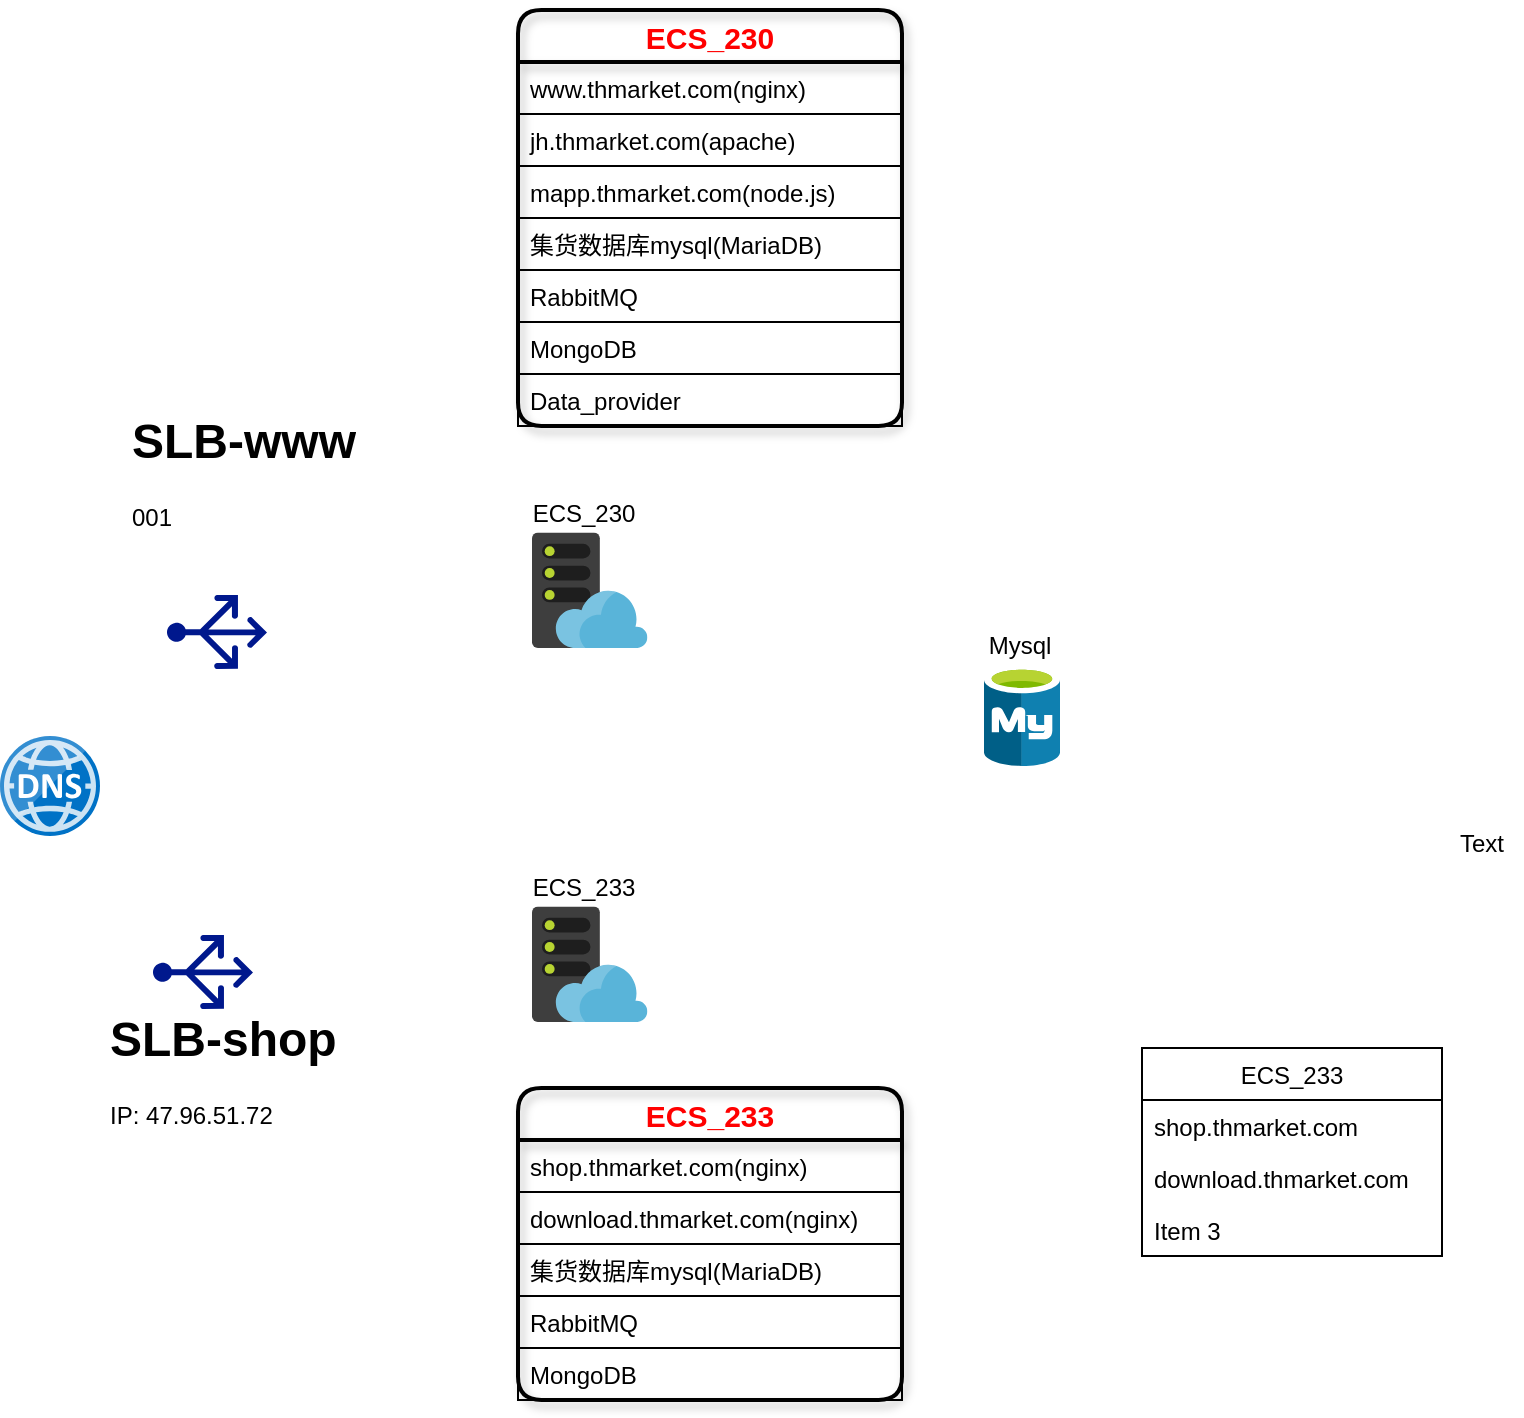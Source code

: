 <mxfile version="12.9.12" type="github">
  <diagram id="vUf6BWT9qRr7GdMB-Qx9" name="Page-1">
    <mxGraphModel dx="1422" dy="831" grid="1" gridSize="11" guides="1" tooltips="1" connect="1" arrows="1" fold="1" page="1" pageScale="1" pageWidth="827" pageHeight="1169" math="0" shadow="0">
      <root>
        <mxCell id="0" />
        <mxCell id="1" parent="0" />
        <mxCell id="cHvppmLcAdFgNXs0Xrr1-11" value="Text" style="text;html=1;strokeColor=none;fillColor=none;align=center;verticalAlign=middle;whiteSpace=wrap;rounded=0;" parent="1" vertex="1">
          <mxGeometry x="770" y="473" width="40" height="20" as="geometry" />
        </mxCell>
        <mxCell id="cHvppmLcAdFgNXs0Xrr1-27" value="" style="group" parent="1" vertex="1" connectable="0">
          <mxGeometry x="308" y="308" width="77" height="77" as="geometry" />
        </mxCell>
        <mxCell id="cHvppmLcAdFgNXs0Xrr1-2" value="" style="aspect=fixed;html=1;points=[];align=center;image;fontSize=12;image=img/lib/mscae/WebHosting.svg;" parent="cHvppmLcAdFgNXs0Xrr1-27" vertex="1">
          <mxGeometry x="7" y="19.25" width="57.75" height="57.75" as="geometry" />
        </mxCell>
        <mxCell id="cHvppmLcAdFgNXs0Xrr1-7" value="ECS_230" style="text;html=1;strokeColor=none;fillColor=none;align=center;verticalAlign=middle;whiteSpace=wrap;rounded=0;" parent="cHvppmLcAdFgNXs0Xrr1-27" vertex="1">
          <mxGeometry width="66" height="19.25" as="geometry" />
        </mxCell>
        <mxCell id="cHvppmLcAdFgNXs0Xrr1-29" value="" style="group" parent="1" vertex="1" connectable="0">
          <mxGeometry x="539" y="374" width="40" height="70" as="geometry" />
        </mxCell>
        <mxCell id="cHvppmLcAdFgNXs0Xrr1-1" value="" style="aspect=fixed;html=1;points=[];align=center;image;fontSize=12;image=img/lib/mscae/Azure_Database_for_MySQL_servers.svg;" parent="cHvppmLcAdFgNXs0Xrr1-29" vertex="1">
          <mxGeometry x="2" y="20" width="38" height="50" as="geometry" />
        </mxCell>
        <mxCell id="cHvppmLcAdFgNXs0Xrr1-12" value="&lt;div&gt;Mysql&lt;/div&gt;" style="text;html=1;strokeColor=none;fillColor=none;align=center;verticalAlign=middle;whiteSpace=wrap;rounded=0;" parent="cHvppmLcAdFgNXs0Xrr1-29" vertex="1">
          <mxGeometry width="40" height="20" as="geometry" />
        </mxCell>
        <mxCell id="cHvppmLcAdFgNXs0Xrr1-31" value="" style="aspect=fixed;pointerEvents=1;shadow=0;dashed=0;html=1;strokeColor=none;labelPosition=center;verticalLabelPosition=bottom;verticalAlign=top;align=center;fillColor=#00188D;shape=mxgraph.azure.load_balancer_generic;rounded=1;glass=0;comic=0;labelBackgroundColor=none;fontSize=15;fontColor=#FF0000;rotation=-90;" parent="1" vertex="1">
          <mxGeometry x="132" y="522" width="37" height="50" as="geometry" />
        </mxCell>
        <mxCell id="cHvppmLcAdFgNXs0Xrr1-35" value="" style="group" parent="1" vertex="1" connectable="0">
          <mxGeometry x="308" y="495" width="77" height="77" as="geometry" />
        </mxCell>
        <mxCell id="cHvppmLcAdFgNXs0Xrr1-36" value="" style="aspect=fixed;html=1;points=[];align=center;image;fontSize=12;image=img/lib/mscae/WebHosting.svg;" parent="cHvppmLcAdFgNXs0Xrr1-35" vertex="1">
          <mxGeometry x="7" y="19.25" width="57.75" height="57.75" as="geometry" />
        </mxCell>
        <mxCell id="cHvppmLcAdFgNXs0Xrr1-37" value="&lt;div&gt;ECS_233&lt;/div&gt;" style="text;html=1;strokeColor=none;fillColor=none;align=center;verticalAlign=middle;whiteSpace=wrap;rounded=0;" parent="cHvppmLcAdFgNXs0Xrr1-35" vertex="1">
          <mxGeometry width="66" height="19.25" as="geometry" />
        </mxCell>
        <mxCell id="ZZ2na8pF4SIIjjn5izW9-6" value="&lt;h1&gt;SLB-www&lt;/h1&gt;&lt;p&gt;001&lt;br&gt;&lt;/p&gt;" style="text;html=1;strokeColor=none;fillColor=none;spacing=5;spacingTop=-20;whiteSpace=wrap;overflow=hidden;rounded=0;" vertex="1" parent="1">
          <mxGeometry x="110" y="262" width="135" height="90" as="geometry" />
        </mxCell>
        <mxCell id="ZZ2na8pF4SIIjjn5izW9-7" value="" style="aspect=fixed;pointerEvents=1;shadow=0;dashed=0;html=1;strokeColor=none;labelPosition=center;verticalLabelPosition=bottom;verticalAlign=top;align=center;fillColor=#00188D;shape=mxgraph.azure.load_balancer_generic;rounded=1;glass=0;comic=0;labelBackgroundColor=none;fontSize=15;fontColor=#FF0000;rotation=-90;" vertex="1" parent="1">
          <mxGeometry x="139" y="352" width="37" height="50" as="geometry" />
        </mxCell>
        <mxCell id="ZZ2na8pF4SIIjjn5izW9-8" value="&lt;h1&gt;SLB-shop&lt;/h1&gt;&lt;div&gt;IP: &lt;span&gt;47.96.51.72&lt;/span&gt;&lt;/div&gt;" style="text;html=1;strokeColor=none;fillColor=none;spacing=5;spacingTop=-20;whiteSpace=wrap;overflow=hidden;rounded=0;" vertex="1" parent="1">
          <mxGeometry x="99" y="561" width="143" height="77" as="geometry" />
        </mxCell>
        <mxCell id="cHvppmLcAdFgNXs0Xrr1-18" value="ECS_233" style="swimlane;fontStyle=0;childLayout=stackLayout;horizontal=1;startSize=26;fillColor=none;horizontalStack=0;resizeParent=1;resizeParentMax=0;resizeLast=0;collapsible=1;marginBottom=0;" parent="1" vertex="1">
          <mxGeometry x="620" y="585" width="150" height="104" as="geometry" />
        </mxCell>
        <mxCell id="cHvppmLcAdFgNXs0Xrr1-19" value="shop.thmarket.com" style="text;strokeColor=none;fillColor=none;align=left;verticalAlign=top;spacingLeft=4;spacingRight=4;overflow=hidden;rotatable=0;points=[[0,0.5],[1,0.5]];portConstraint=eastwest;" parent="cHvppmLcAdFgNXs0Xrr1-18" vertex="1">
          <mxGeometry y="26" width="150" height="26" as="geometry" />
        </mxCell>
        <mxCell id="cHvppmLcAdFgNXs0Xrr1-20" value="download.thmarket.com" style="text;strokeColor=none;fillColor=none;align=left;verticalAlign=top;spacingLeft=4;spacingRight=4;overflow=hidden;rotatable=0;points=[[0,0.5],[1,0.5]];portConstraint=eastwest;" parent="cHvppmLcAdFgNXs0Xrr1-18" vertex="1">
          <mxGeometry y="52" width="150" height="26" as="geometry" />
        </mxCell>
        <mxCell id="cHvppmLcAdFgNXs0Xrr1-21" value="Item 3" style="text;strokeColor=none;fillColor=none;align=left;verticalAlign=top;spacingLeft=4;spacingRight=4;overflow=hidden;rotatable=0;points=[[0,0.5],[1,0.5]];portConstraint=eastwest;" parent="cHvppmLcAdFgNXs0Xrr1-18" vertex="1">
          <mxGeometry y="78" width="150" height="26" as="geometry" />
        </mxCell>
        <mxCell id="cHvppmLcAdFgNXs0Xrr1-41" value="ECS_233" style="swimlane;fontStyle=1;childLayout=stackLayout;horizontal=1;startSize=26;fillColor=none;horizontalStack=0;resizeParent=1;resizeParentMax=0;resizeLast=0;collapsible=1;marginBottom=0;rounded=1;glass=0;shadow=1;comic=0;strokeWidth=2;swimlaneFillColor=none;fontColor=#FF0000;fontSize=15;" parent="1" vertex="1">
          <mxGeometry x="308" y="605" width="192" height="156" as="geometry">
            <mxRectangle x="308" y="618" width="99" height="26" as="alternateBounds" />
          </mxGeometry>
        </mxCell>
        <mxCell id="cHvppmLcAdFgNXs0Xrr1-42" value="shop.thmarket.com(nginx)" style="text;strokeColor=#000000;fillColor=none;align=left;verticalAlign=top;spacingLeft=4;spacingRight=4;overflow=hidden;rotatable=0;points=[[0,0.5],[1,0.5]];portConstraint=eastwest;labelBorderColor=none;labelBackgroundColor=none;" parent="cHvppmLcAdFgNXs0Xrr1-41" vertex="1">
          <mxGeometry y="26" width="192" height="26" as="geometry" />
        </mxCell>
        <mxCell id="cHvppmLcAdFgNXs0Xrr1-43" value="download.thmarket.com(nginx)" style="text;strokeColor=#000000;fillColor=none;align=left;verticalAlign=top;spacingLeft=4;spacingRight=4;overflow=hidden;rotatable=0;points=[[0,0.5],[1,0.5]];portConstraint=eastwest;" parent="cHvppmLcAdFgNXs0Xrr1-41" vertex="1">
          <mxGeometry y="52" width="192" height="26" as="geometry" />
        </mxCell>
        <mxCell id="cHvppmLcAdFgNXs0Xrr1-45" value="集货数据库mysql(MariaDB)" style="text;strokeColor=#000000;fillColor=none;align=left;verticalAlign=top;spacingLeft=4;spacingRight=4;overflow=hidden;rotatable=0;points=[[0,0.5],[1,0.5]];portConstraint=eastwest;" parent="cHvppmLcAdFgNXs0Xrr1-41" vertex="1">
          <mxGeometry y="78" width="192" height="26" as="geometry" />
        </mxCell>
        <mxCell id="cHvppmLcAdFgNXs0Xrr1-46" value="RabbitMQ" style="text;strokeColor=#000000;fillColor=none;align=left;verticalAlign=top;spacingLeft=4;spacingRight=4;overflow=hidden;rotatable=0;points=[[0,0.5],[1,0.5]];portConstraint=eastwest;" parent="cHvppmLcAdFgNXs0Xrr1-41" vertex="1">
          <mxGeometry y="104" width="192" height="26" as="geometry" />
        </mxCell>
        <mxCell id="cHvppmLcAdFgNXs0Xrr1-47" value="MongoDB" style="text;strokeColor=#000000;fillColor=none;align=left;verticalAlign=top;spacingLeft=4;spacingRight=4;overflow=hidden;rotatable=0;points=[[0,0.5],[1,0.5]];portConstraint=eastwest;" parent="cHvppmLcAdFgNXs0Xrr1-41" vertex="1">
          <mxGeometry y="130" width="192" height="26" as="geometry" />
        </mxCell>
        <mxCell id="cHvppmLcAdFgNXs0Xrr1-14" value="ECS_230" style="swimlane;fontStyle=1;childLayout=stackLayout;horizontal=1;startSize=26;fillColor=none;horizontalStack=0;resizeParent=1;resizeParentMax=0;resizeLast=0;collapsible=1;marginBottom=0;rounded=1;glass=0;shadow=1;comic=0;strokeWidth=2;swimlaneFillColor=none;fontColor=#FF0000;fontSize=15;" parent="1" vertex="1">
          <mxGeometry x="308" y="66" width="192" height="208" as="geometry" />
        </mxCell>
        <mxCell id="cHvppmLcAdFgNXs0Xrr1-16" value="www.thmarket.com(nginx)" style="text;strokeColor=#000000;fillColor=none;align=left;verticalAlign=top;spacingLeft=4;spacingRight=4;overflow=hidden;rotatable=0;points=[[0,0.5],[1,0.5]];portConstraint=eastwest;labelBorderColor=none;labelBackgroundColor=none;" parent="cHvppmLcAdFgNXs0Xrr1-14" vertex="1">
          <mxGeometry y="26" width="192" height="26" as="geometry" />
        </mxCell>
        <mxCell id="cHvppmLcAdFgNXs0Xrr1-17" value="jh.thmarket.com(apache)" style="text;strokeColor=#000000;fillColor=none;align=left;verticalAlign=top;spacingLeft=4;spacingRight=4;overflow=hidden;rotatable=0;points=[[0,0.5],[1,0.5]];portConstraint=eastwest;" parent="cHvppmLcAdFgNXs0Xrr1-14" vertex="1">
          <mxGeometry y="52" width="192" height="26" as="geometry" />
        </mxCell>
        <mxCell id="cHvppmLcAdFgNXs0Xrr1-24" value="mapp.thmarket.com(node.js)" style="text;strokeColor=#000000;fillColor=none;align=left;verticalAlign=top;spacingLeft=4;spacingRight=4;overflow=hidden;rotatable=0;points=[[0,0.5],[1,0.5]];portConstraint=eastwest;" parent="cHvppmLcAdFgNXs0Xrr1-14" vertex="1">
          <mxGeometry y="78" width="192" height="26" as="geometry" />
        </mxCell>
        <mxCell id="cHvppmLcAdFgNXs0Xrr1-25" value="集货数据库mysql(MariaDB)" style="text;strokeColor=#000000;fillColor=none;align=left;verticalAlign=top;spacingLeft=4;spacingRight=4;overflow=hidden;rotatable=0;points=[[0,0.5],[1,0.5]];portConstraint=eastwest;" parent="cHvppmLcAdFgNXs0Xrr1-14" vertex="1">
          <mxGeometry y="104" width="192" height="26" as="geometry" />
        </mxCell>
        <mxCell id="cHvppmLcAdFgNXs0Xrr1-26" value="RabbitMQ" style="text;strokeColor=#000000;fillColor=none;align=left;verticalAlign=top;spacingLeft=4;spacingRight=4;overflow=hidden;rotatable=0;points=[[0,0.5],[1,0.5]];portConstraint=eastwest;" parent="cHvppmLcAdFgNXs0Xrr1-14" vertex="1">
          <mxGeometry y="130" width="192" height="26" as="geometry" />
        </mxCell>
        <mxCell id="cHvppmLcAdFgNXs0Xrr1-39" value="MongoDB" style="text;strokeColor=#000000;fillColor=none;align=left;verticalAlign=top;spacingLeft=4;spacingRight=4;overflow=hidden;rotatable=0;points=[[0,0.5],[1,0.5]];portConstraint=eastwest;" parent="cHvppmLcAdFgNXs0Xrr1-14" vertex="1">
          <mxGeometry y="156" width="192" height="26" as="geometry" />
        </mxCell>
        <mxCell id="cHvppmLcAdFgNXs0Xrr1-48" value="Data_provider" style="text;strokeColor=#000000;fillColor=none;align=left;verticalAlign=top;spacingLeft=4;spacingRight=4;overflow=hidden;rotatable=0;points=[[0,0.5],[1,0.5]];portConstraint=eastwest;" parent="cHvppmLcAdFgNXs0Xrr1-14" vertex="1">
          <mxGeometry y="182" width="192" height="26" as="geometry" />
        </mxCell>
        <mxCell id="ZZ2na8pF4SIIjjn5izW9-9" value="" style="aspect=fixed;html=1;points=[];align=center;image;fontSize=12;image=img/lib/mscae/DNS.svg;" vertex="1" parent="1">
          <mxGeometry x="49" y="429" width="50" height="50" as="geometry" />
        </mxCell>
      </root>
    </mxGraphModel>
  </diagram>
</mxfile>
